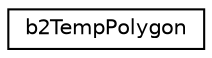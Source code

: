 digraph "Graphical Class Hierarchy"
{
  edge [fontname="Helvetica",fontsize="10",labelfontname="Helvetica",labelfontsize="10"];
  node [fontname="Helvetica",fontsize="10",shape=record];
  rankdir="LR";
  Node0 [label="b2TempPolygon",height=0.2,width=0.4,color="black", fillcolor="white", style="filled",URL="$structb2TempPolygon.html"];
}
